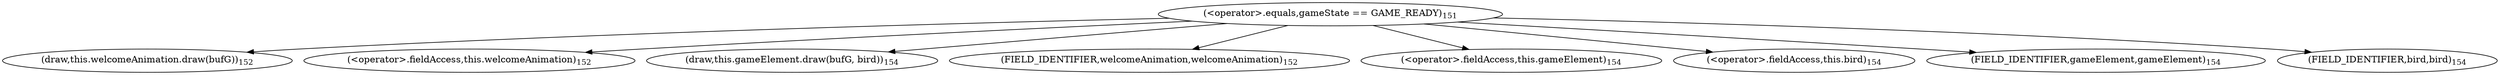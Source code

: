 digraph "update" {  
"946" [label = <(&lt;operator&gt;.equals,gameState == GAME_READY)<SUB>151</SUB>> ]
"954" [label = <(draw,this.welcomeAnimation.draw(bufG))<SUB>152</SUB>> ]
"955" [label = <(&lt;operator&gt;.fieldAccess,this.welcomeAnimation)<SUB>152</SUB>> ]
"961" [label = <(draw,this.gameElement.draw(bufG, bird))<SUB>154</SUB>> ]
"957" [label = <(FIELD_IDENTIFIER,welcomeAnimation,welcomeAnimation)<SUB>152</SUB>> ]
"962" [label = <(&lt;operator&gt;.fieldAccess,this.gameElement)<SUB>154</SUB>> ]
"966" [label = <(&lt;operator&gt;.fieldAccess,this.bird)<SUB>154</SUB>> ]
"964" [label = <(FIELD_IDENTIFIER,gameElement,gameElement)<SUB>154</SUB>> ]
"968" [label = <(FIELD_IDENTIFIER,bird,bird)<SUB>154</SUB>> ]
  "946" -> "961" 
  "946" -> "957" 
  "946" -> "955" 
  "946" -> "968" 
  "946" -> "966" 
  "946" -> "964" 
  "946" -> "962" 
  "946" -> "954" 
}
